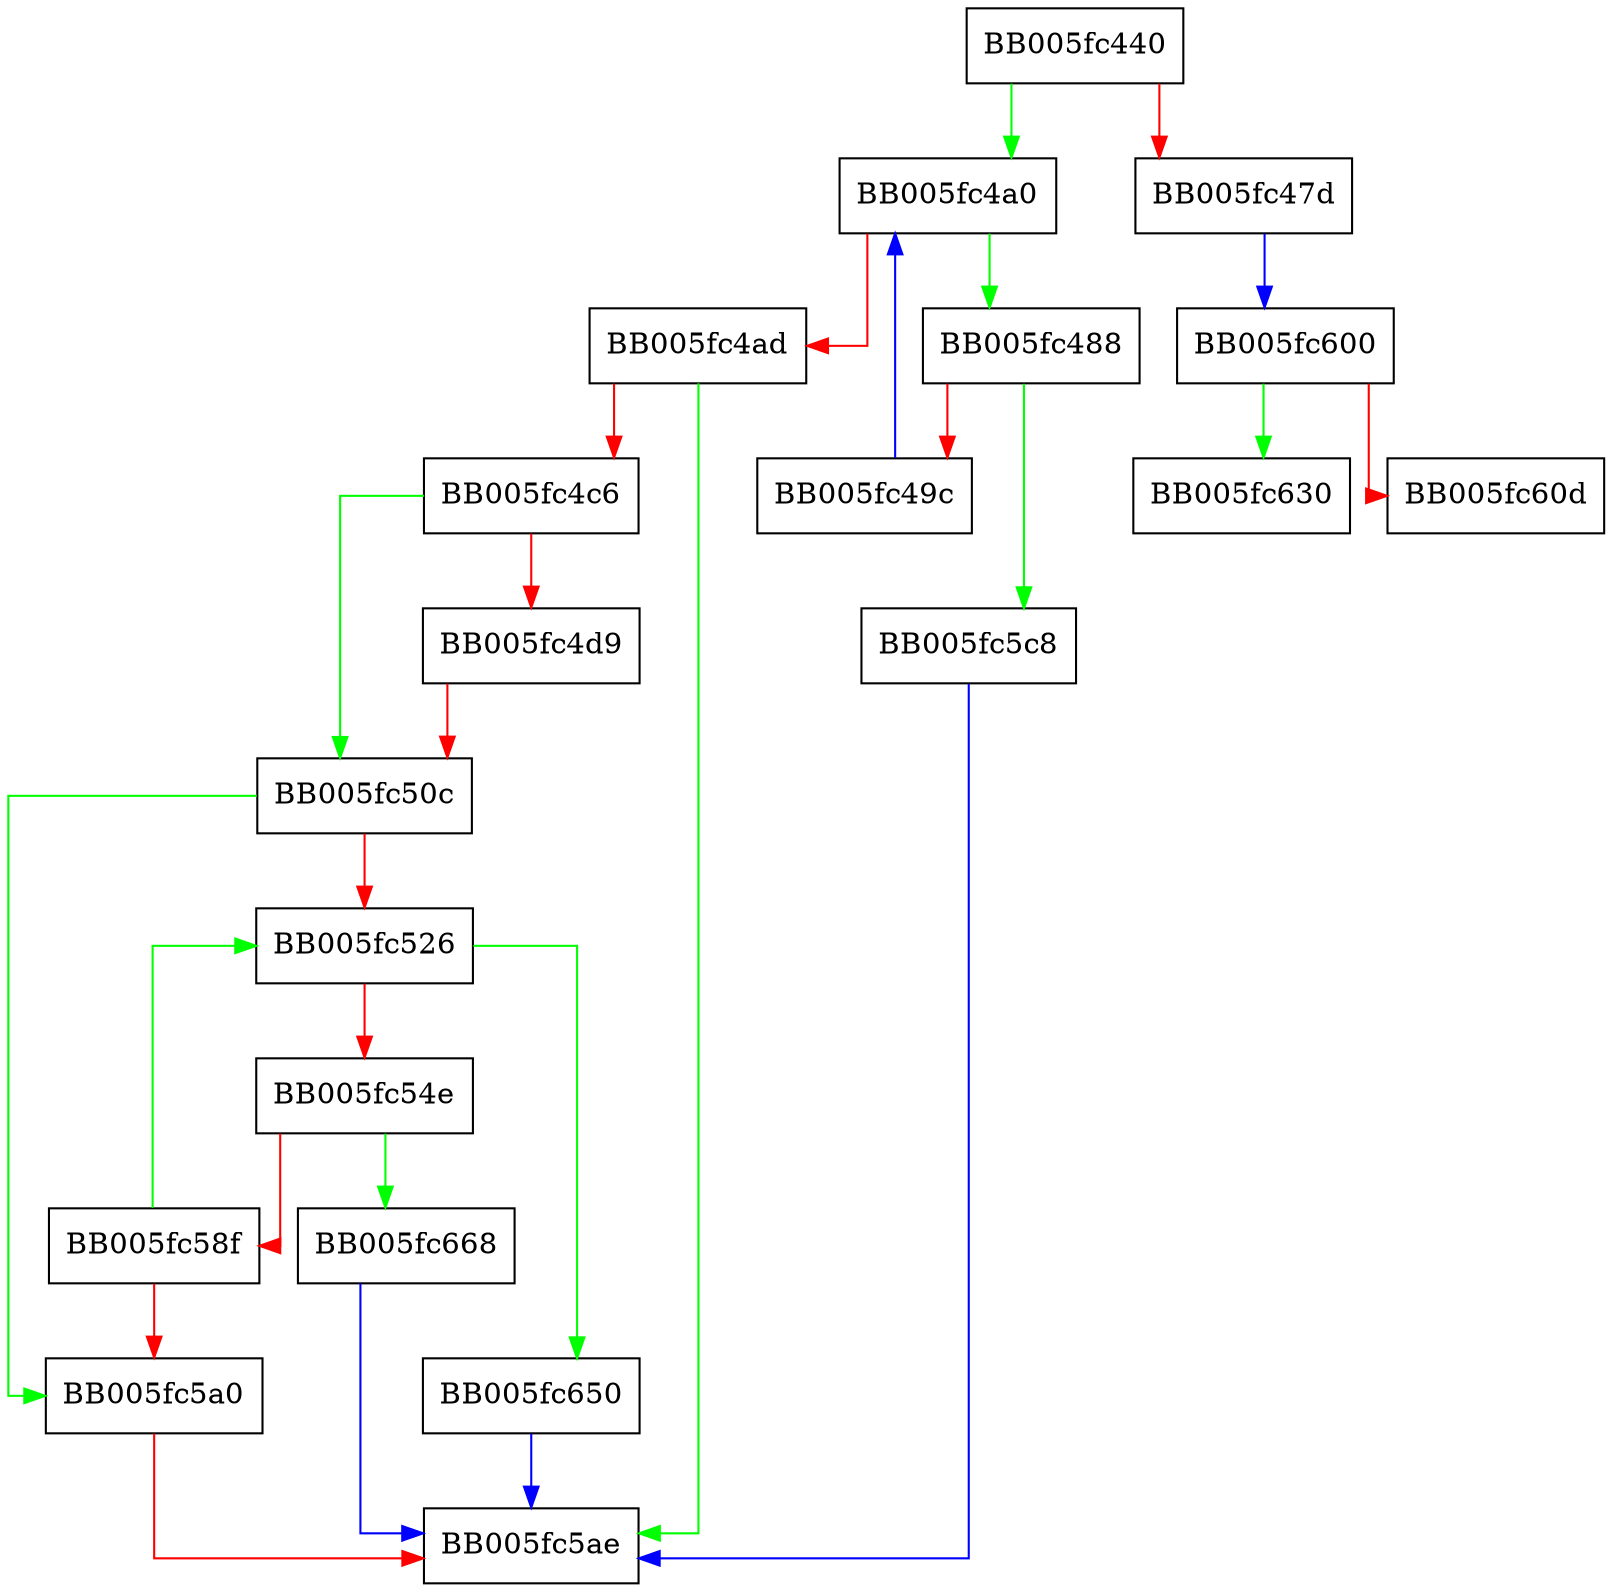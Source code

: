 digraph provider_conf_params_internal {
  node [shape="box"];
  graph [splines=ortho];
  BB005fc440 -> BB005fc4a0 [color="green"];
  BB005fc440 -> BB005fc47d [color="red"];
  BB005fc47d -> BB005fc600 [color="blue"];
  BB005fc488 -> BB005fc5c8 [color="green"];
  BB005fc488 -> BB005fc49c [color="red"];
  BB005fc49c -> BB005fc4a0 [color="blue"];
  BB005fc4a0 -> BB005fc488 [color="green"];
  BB005fc4a0 -> BB005fc4ad [color="red"];
  BB005fc4ad -> BB005fc5ae [color="green"];
  BB005fc4ad -> BB005fc4c6 [color="red"];
  BB005fc4c6 -> BB005fc50c [color="green"];
  BB005fc4c6 -> BB005fc4d9 [color="red"];
  BB005fc4d9 -> BB005fc50c [color="red"];
  BB005fc50c -> BB005fc5a0 [color="green"];
  BB005fc50c -> BB005fc526 [color="red"];
  BB005fc526 -> BB005fc650 [color="green"];
  BB005fc526 -> BB005fc54e [color="red"];
  BB005fc54e -> BB005fc668 [color="green"];
  BB005fc54e -> BB005fc58f [color="red"];
  BB005fc58f -> BB005fc526 [color="green"];
  BB005fc58f -> BB005fc5a0 [color="red"];
  BB005fc5a0 -> BB005fc5ae [color="red"];
  BB005fc5c8 -> BB005fc5ae [color="blue"];
  BB005fc600 -> BB005fc630 [color="green"];
  BB005fc600 -> BB005fc60d [color="red"];
  BB005fc650 -> BB005fc5ae [color="blue"];
  BB005fc668 -> BB005fc5ae [color="blue"];
}